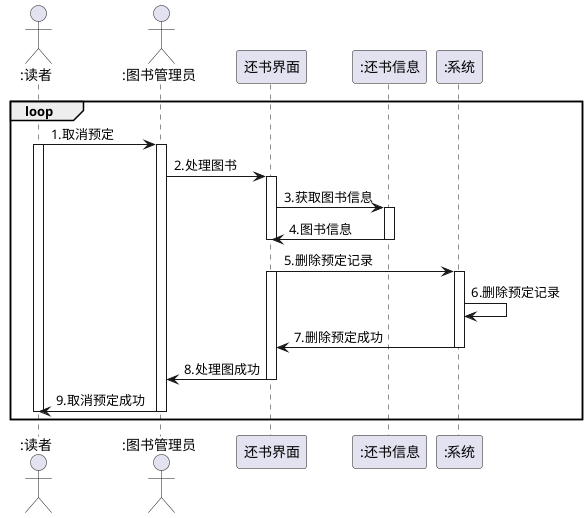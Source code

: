 @startuml

actor ":读者"
actor ":图书管理员"
loop
":读者"->":图书管理员" :1.取消预定
activate ":读者"
activate ":图书管理员"
":图书管理员" ->"还书界面" :2.处理图书
activate "还书界面"

"还书界面"->":还书信息" :3.获取图书信息
activate ":还书信息"
":还书信息"->"还书界面" :4.图书信息
deactivate ":还书信息"
deactivate "还书界面"

":系统"<-"还书界面" :5.删除预定记录
activate "还书界面"
activate ":系统"
":系统" -> ":系统" : 6.删除预定记录
":系统"-> "还书界面" : 7.删除预定成功
deactivate ":系统"
"还书界面"->":图书管理员" :8.处理图成功
deactivate "还书界面"
":图书管理员"->":读者" :9.取消预定成功
deactivate ":图书管理员"
deactivate ":读者"
end


@enduml